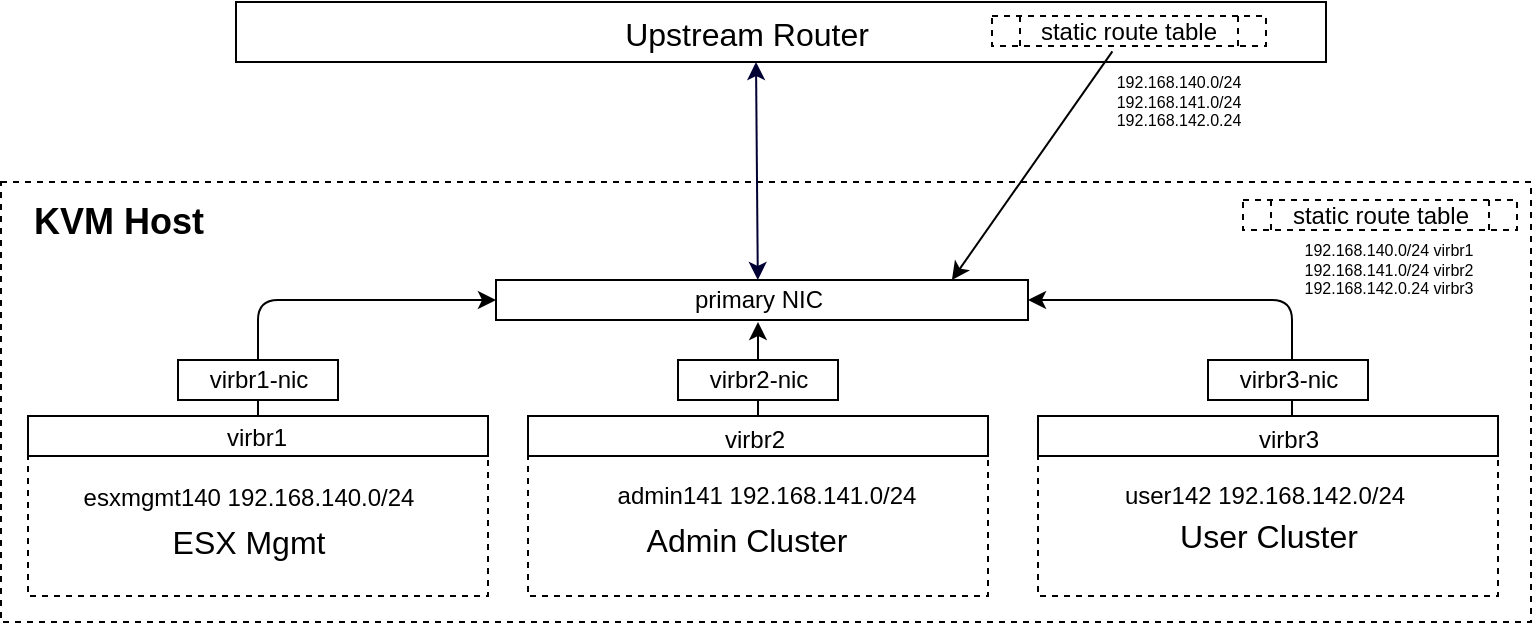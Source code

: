 <mxfile version="14.9.7" type="github">
  <diagram id="1Cb1qSJVZ5FItr-Skr9E" name="Page-1">
    <mxGraphModel dx="1040" dy="788" grid="1" gridSize="10" guides="1" tooltips="1" connect="1" arrows="1" fold="1" page="1" pageScale="1" pageWidth="850" pageHeight="1100" math="0" shadow="0">
      <root>
        <mxCell id="0" />
        <mxCell id="1" parent="0" />
        <mxCell id="sGlcdZyxQBhRicDdFwq3-3" value="" style="rounded=0;whiteSpace=wrap;html=1;fontSize=16;dashed=1;fillColor=none;" parent="1" vertex="1">
          <mxGeometry x="36.5" y="170" width="765" height="220" as="geometry" />
        </mxCell>
        <mxCell id="sGlcdZyxQBhRicDdFwq3-5" value="" style="rounded=0;whiteSpace=wrap;html=1;" parent="1" vertex="1">
          <mxGeometry x="154" y="80" width="545" height="30" as="geometry" />
        </mxCell>
        <mxCell id="sGlcdZyxQBhRicDdFwq3-6" value="" style="rounded=0;whiteSpace=wrap;html=1;fontSize=16;dashed=1;fillColor=none;" parent="1" vertex="1">
          <mxGeometry x="555" y="287" width="230" height="90" as="geometry" />
        </mxCell>
        <mxCell id="sGlcdZyxQBhRicDdFwq3-7" value="" style="rounded=0;whiteSpace=wrap;html=1;fontSize=16;dashed=1;fillColor=none;" parent="1" vertex="1">
          <mxGeometry x="300" y="287" width="230" height="90" as="geometry" />
        </mxCell>
        <mxCell id="sGlcdZyxQBhRicDdFwq3-10" value="Upstream Router" style="text;html=1;align=center;verticalAlign=middle;resizable=0;points=[];autosize=1;strokeColor=none;fontSize=16;" parent="1" vertex="1">
          <mxGeometry x="339" y="86" width="140" height="20" as="geometry" />
        </mxCell>
        <mxCell id="sGlcdZyxQBhRicDdFwq3-11" value="&lt;div&gt;admin141 192.168.141.0/24&lt;/div&gt;" style="text;html=1;align=center;verticalAlign=middle;resizable=0;points=[];autosize=1;strokeColor=none;" parent="1" vertex="1">
          <mxGeometry x="339" y="317" width="160" height="20" as="geometry" />
        </mxCell>
        <mxCell id="sGlcdZyxQBhRicDdFwq3-12" value="&lt;div&gt;user142 192.168.142.0/24&lt;/div&gt;" style="text;html=1;align=center;verticalAlign=middle;resizable=0;points=[];autosize=1;strokeColor=none;" parent="1" vertex="1">
          <mxGeometry x="588" y="317" width="160" height="20" as="geometry" />
        </mxCell>
        <mxCell id="sGlcdZyxQBhRicDdFwq3-13" value="" style="endArrow=classic;startArrow=classic;html=1;fontSize=16;fillColor=#f5f5f5;rounded=0;strokeColor=#000033;" parent="1" source="sGlcdZyxQBhRicDdFwq3-19" edge="1">
          <mxGeometry x="385.5" y="107" width="50" height="50" as="geometry">
            <mxPoint x="414.52" y="200" as="sourcePoint" />
            <mxPoint x="414" y="110" as="targetPoint" />
          </mxGeometry>
        </mxCell>
        <mxCell id="sGlcdZyxQBhRicDdFwq3-16" value="" style="shape=process;whiteSpace=wrap;html=1;backgroundOutline=1;dashed=1;fontSize=12;fillColor=none;" parent="1" vertex="1">
          <mxGeometry x="532" y="87" width="137" height="15" as="geometry" />
        </mxCell>
        <mxCell id="sGlcdZyxQBhRicDdFwq3-17" value="KVM Host" style="text;html=1;align=center;verticalAlign=middle;resizable=0;points=[];autosize=1;strokeColor=none;fontSize=18;fontStyle=1" parent="1" vertex="1">
          <mxGeometry x="45" y="175" width="100" height="30" as="geometry" />
        </mxCell>
        <mxCell id="sGlcdZyxQBhRicDdFwq3-18" value="" style="rounded=0;whiteSpace=wrap;html=1;" parent="1" vertex="1">
          <mxGeometry x="284" y="219" width="266" height="20" as="geometry" />
        </mxCell>
        <mxCell id="sGlcdZyxQBhRicDdFwq3-19" value="primary NIC" style="text;html=1;align=center;verticalAlign=middle;resizable=0;points=[];autosize=1;strokeColor=none;" parent="1" vertex="1">
          <mxGeometry x="375" y="219" width="80" height="20" as="geometry" />
        </mxCell>
        <mxCell id="sGlcdZyxQBhRicDdFwq3-20" value="" style="endArrow=classic;html=1;fontSize=12;entryX=0.857;entryY=0;entryDx=0;entryDy=0;entryPerimeter=0;exitX=0.422;exitY=0.983;exitDx=0;exitDy=0;exitPerimeter=0;" parent="1" source="sGlcdZyxQBhRicDdFwq3-21" target="sGlcdZyxQBhRicDdFwq3-18" edge="1">
          <mxGeometry width="50" height="50" relative="1" as="geometry">
            <mxPoint x="600" y="100" as="sourcePoint" />
            <mxPoint x="554" y="320" as="targetPoint" />
          </mxGeometry>
        </mxCell>
        <mxCell id="sGlcdZyxQBhRicDdFwq3-21" value="static route table" style="text;html=1;align=center;verticalAlign=middle;resizable=0;points=[];autosize=1;strokeColor=none;" parent="1" vertex="1">
          <mxGeometry x="550" y="85" width="100" height="20" as="geometry" />
        </mxCell>
        <mxCell id="sGlcdZyxQBhRicDdFwq3-22" value="&lt;div style=&quot;font-size: 8px&quot;&gt;192.168.140.0/24&lt;br&gt;&lt;/div&gt;&lt;div style=&quot;font-size: 8px&quot;&gt;192.168.141.0/24&lt;/div&gt;&lt;div style=&quot;font-size: 8px&quot;&gt;192.168.142.0.24&lt;br style=&quot;font-size: 8px&quot;&gt;&lt;/div&gt;" style="text;html=1;align=center;verticalAlign=middle;resizable=0;points=[];autosize=1;strokeColor=none;fontSize=8;" parent="1" vertex="1">
          <mxGeometry x="585" y="110" width="80" height="40" as="geometry" />
        </mxCell>
        <mxCell id="sGlcdZyxQBhRicDdFwq3-24" value="Admin Cluster" style="text;html=1;align=center;verticalAlign=middle;resizable=0;points=[];autosize=1;strokeColor=none;fontSize=16;" parent="1" vertex="1">
          <mxGeometry x="349" y="339" width="120" height="20" as="geometry" />
        </mxCell>
        <mxCell id="sGlcdZyxQBhRicDdFwq3-25" value="User Cluster" style="text;html=1;align=center;verticalAlign=middle;resizable=0;points=[];autosize=1;strokeColor=none;fontSize=16;" parent="1" vertex="1">
          <mxGeometry x="620" y="337" width="100" height="20" as="geometry" />
        </mxCell>
        <mxCell id="sGlcdZyxQBhRicDdFwq3-26" value="" style="rounded=0;whiteSpace=wrap;html=1;fontSize=16;dashed=1;fillColor=none;" parent="1" vertex="1">
          <mxGeometry x="50" y="287" width="230" height="90" as="geometry" />
        </mxCell>
        <mxCell id="sGlcdZyxQBhRicDdFwq3-29" value="&lt;div align=&quot;left&quot;&gt;esxmgmt140 192.168.140.0/24&lt;/div&gt;" style="text;html=1;align=center;verticalAlign=middle;resizable=0;points=[];autosize=1;strokeColor=none;" parent="1" vertex="1">
          <mxGeometry x="70" y="318" width="180" height="20" as="geometry" />
        </mxCell>
        <mxCell id="sGlcdZyxQBhRicDdFwq3-30" value="ESX Mgmt" style="text;html=1;align=center;verticalAlign=middle;resizable=0;points=[];autosize=1;strokeColor=none;fontSize=16;" parent="1" vertex="1">
          <mxGeometry x="115" y="340" width="90" height="20" as="geometry" />
        </mxCell>
        <mxCell id="sGlcdZyxQBhRicDdFwq3-31" value="" style="endArrow=classic;html=1;fontSize=18;entryX=1;entryY=0.5;entryDx=0;entryDy=0;" parent="1" target="sGlcdZyxQBhRicDdFwq3-18" edge="1">
          <mxGeometry width="50" height="50" relative="1" as="geometry">
            <mxPoint x="682" y="289" as="sourcePoint" />
            <mxPoint x="550" y="289" as="targetPoint" />
            <Array as="points">
              <mxPoint x="682" y="229" />
            </Array>
          </mxGeometry>
        </mxCell>
        <mxCell id="sGlcdZyxQBhRicDdFwq3-32" value="" style="endArrow=classic;html=1;fontSize=18;entryX=0;entryY=0.5;entryDx=0;entryDy=0;exitX=0.5;exitY=0;exitDx=0;exitDy=0;" parent="1" source="sGlcdZyxQBhRicDdFwq3-26" target="sGlcdZyxQBhRicDdFwq3-18" edge="1">
          <mxGeometry width="50" height="50" relative="1" as="geometry">
            <mxPoint x="165" y="279" as="sourcePoint" />
            <mxPoint x="284" y="259" as="targetPoint" />
            <Array as="points">
              <mxPoint x="165" y="229" />
            </Array>
          </mxGeometry>
        </mxCell>
        <mxCell id="sGlcdZyxQBhRicDdFwq3-34" value="" style="endArrow=classic;html=1;" parent="1" edge="1">
          <mxGeometry width="50" height="50" relative="1" as="geometry">
            <mxPoint x="415" y="289" as="sourcePoint" />
            <mxPoint x="415" y="240" as="targetPoint" />
          </mxGeometry>
        </mxCell>
        <mxCell id="sGlcdZyxQBhRicDdFwq3-36" value="" style="rounded=0;whiteSpace=wrap;html=1;" parent="1" vertex="1">
          <mxGeometry x="125" y="259" width="80" height="20" as="geometry" />
        </mxCell>
        <mxCell id="sGlcdZyxQBhRicDdFwq3-37" value="virbr1-nic" style="text;html=1;align=center;verticalAlign=middle;resizable=0;points=[];autosize=1;strokeColor=none;" parent="1" vertex="1">
          <mxGeometry x="135" y="259" width="60" height="20" as="geometry" />
        </mxCell>
        <mxCell id="sGlcdZyxQBhRicDdFwq3-38" value="" style="rounded=0;whiteSpace=wrap;html=1;" parent="1" vertex="1">
          <mxGeometry x="375" y="259" width="80" height="20" as="geometry" />
        </mxCell>
        <mxCell id="sGlcdZyxQBhRicDdFwq3-39" value="virbr2-nic" style="text;html=1;align=center;verticalAlign=middle;resizable=0;points=[];autosize=1;strokeColor=none;" parent="1" vertex="1">
          <mxGeometry x="385" y="259" width="60" height="20" as="geometry" />
        </mxCell>
        <mxCell id="sGlcdZyxQBhRicDdFwq3-40" value="" style="rounded=0;whiteSpace=wrap;html=1;" parent="1" vertex="1">
          <mxGeometry x="640" y="259" width="80" height="20" as="geometry" />
        </mxCell>
        <mxCell id="sGlcdZyxQBhRicDdFwq3-41" value="virbr3-nic" style="text;html=1;align=center;verticalAlign=middle;resizable=0;points=[];autosize=1;strokeColor=none;" parent="1" vertex="1">
          <mxGeometry x="650" y="259" width="60" height="20" as="geometry" />
        </mxCell>
        <mxCell id="sGlcdZyxQBhRicDdFwq3-42" value="" style="rounded=0;whiteSpace=wrap;html=1;" parent="1" vertex="1">
          <mxGeometry x="50" y="287" width="230" height="20" as="geometry" />
        </mxCell>
        <mxCell id="sGlcdZyxQBhRicDdFwq3-43" value="virbr1" style="text;html=1;align=center;verticalAlign=middle;resizable=0;points=[];autosize=1;strokeColor=none;" parent="1" vertex="1">
          <mxGeometry x="139" y="288" width="50" height="20" as="geometry" />
        </mxCell>
        <mxCell id="sGlcdZyxQBhRicDdFwq3-45" value="" style="rounded=0;whiteSpace=wrap;html=1;" parent="1" vertex="1">
          <mxGeometry x="300" y="287" width="230" height="20" as="geometry" />
        </mxCell>
        <mxCell id="sGlcdZyxQBhRicDdFwq3-46" value="virbr2" style="text;html=1;align=center;verticalAlign=middle;resizable=0;points=[];autosize=1;strokeColor=none;" parent="1" vertex="1">
          <mxGeometry x="388" y="289" width="50" height="20" as="geometry" />
        </mxCell>
        <mxCell id="sGlcdZyxQBhRicDdFwq3-47" value="" style="rounded=0;whiteSpace=wrap;html=1;" parent="1" vertex="1">
          <mxGeometry x="555" y="287" width="230" height="20" as="geometry" />
        </mxCell>
        <mxCell id="sGlcdZyxQBhRicDdFwq3-48" value="virbr3" style="text;html=1;align=center;verticalAlign=middle;resizable=0;points=[];autosize=1;strokeColor=none;" parent="1" vertex="1">
          <mxGeometry x="655" y="289" width="50" height="20" as="geometry" />
        </mxCell>
        <mxCell id="sGlcdZyxQBhRicDdFwq3-50" value="" style="shape=process;whiteSpace=wrap;html=1;backgroundOutline=1;dashed=1;fontSize=12;fillColor=none;" parent="1" vertex="1">
          <mxGeometry x="657.5" y="179" width="137" height="15" as="geometry" />
        </mxCell>
        <mxCell id="sGlcdZyxQBhRicDdFwq3-51" value="static route table" style="text;html=1;align=center;verticalAlign=middle;resizable=0;points=[];autosize=1;strokeColor=none;" parent="1" vertex="1">
          <mxGeometry x="675.5" y="177" width="100" height="20" as="geometry" />
        </mxCell>
        <mxCell id="sGlcdZyxQBhRicDdFwq3-52" value="&lt;div style=&quot;font-size: 8px&quot;&gt;192.168.140.0/24 virbr1&lt;br&gt;&lt;/div&gt;&lt;div style=&quot;font-size: 8px&quot;&gt;192.168.141.0/24 virbr2&lt;br&gt;&lt;/div&gt;&lt;div style=&quot;font-size: 8px&quot;&gt;192.168.142.0.24 virbr3&lt;br style=&quot;font-size: 8px&quot;&gt;&lt;/div&gt;" style="text;html=1;align=center;verticalAlign=middle;resizable=0;points=[];autosize=1;strokeColor=none;fontSize=8;" parent="1" vertex="1">
          <mxGeometry x="680" y="194" width="100" height="40" as="geometry" />
        </mxCell>
      </root>
    </mxGraphModel>
  </diagram>
</mxfile>
